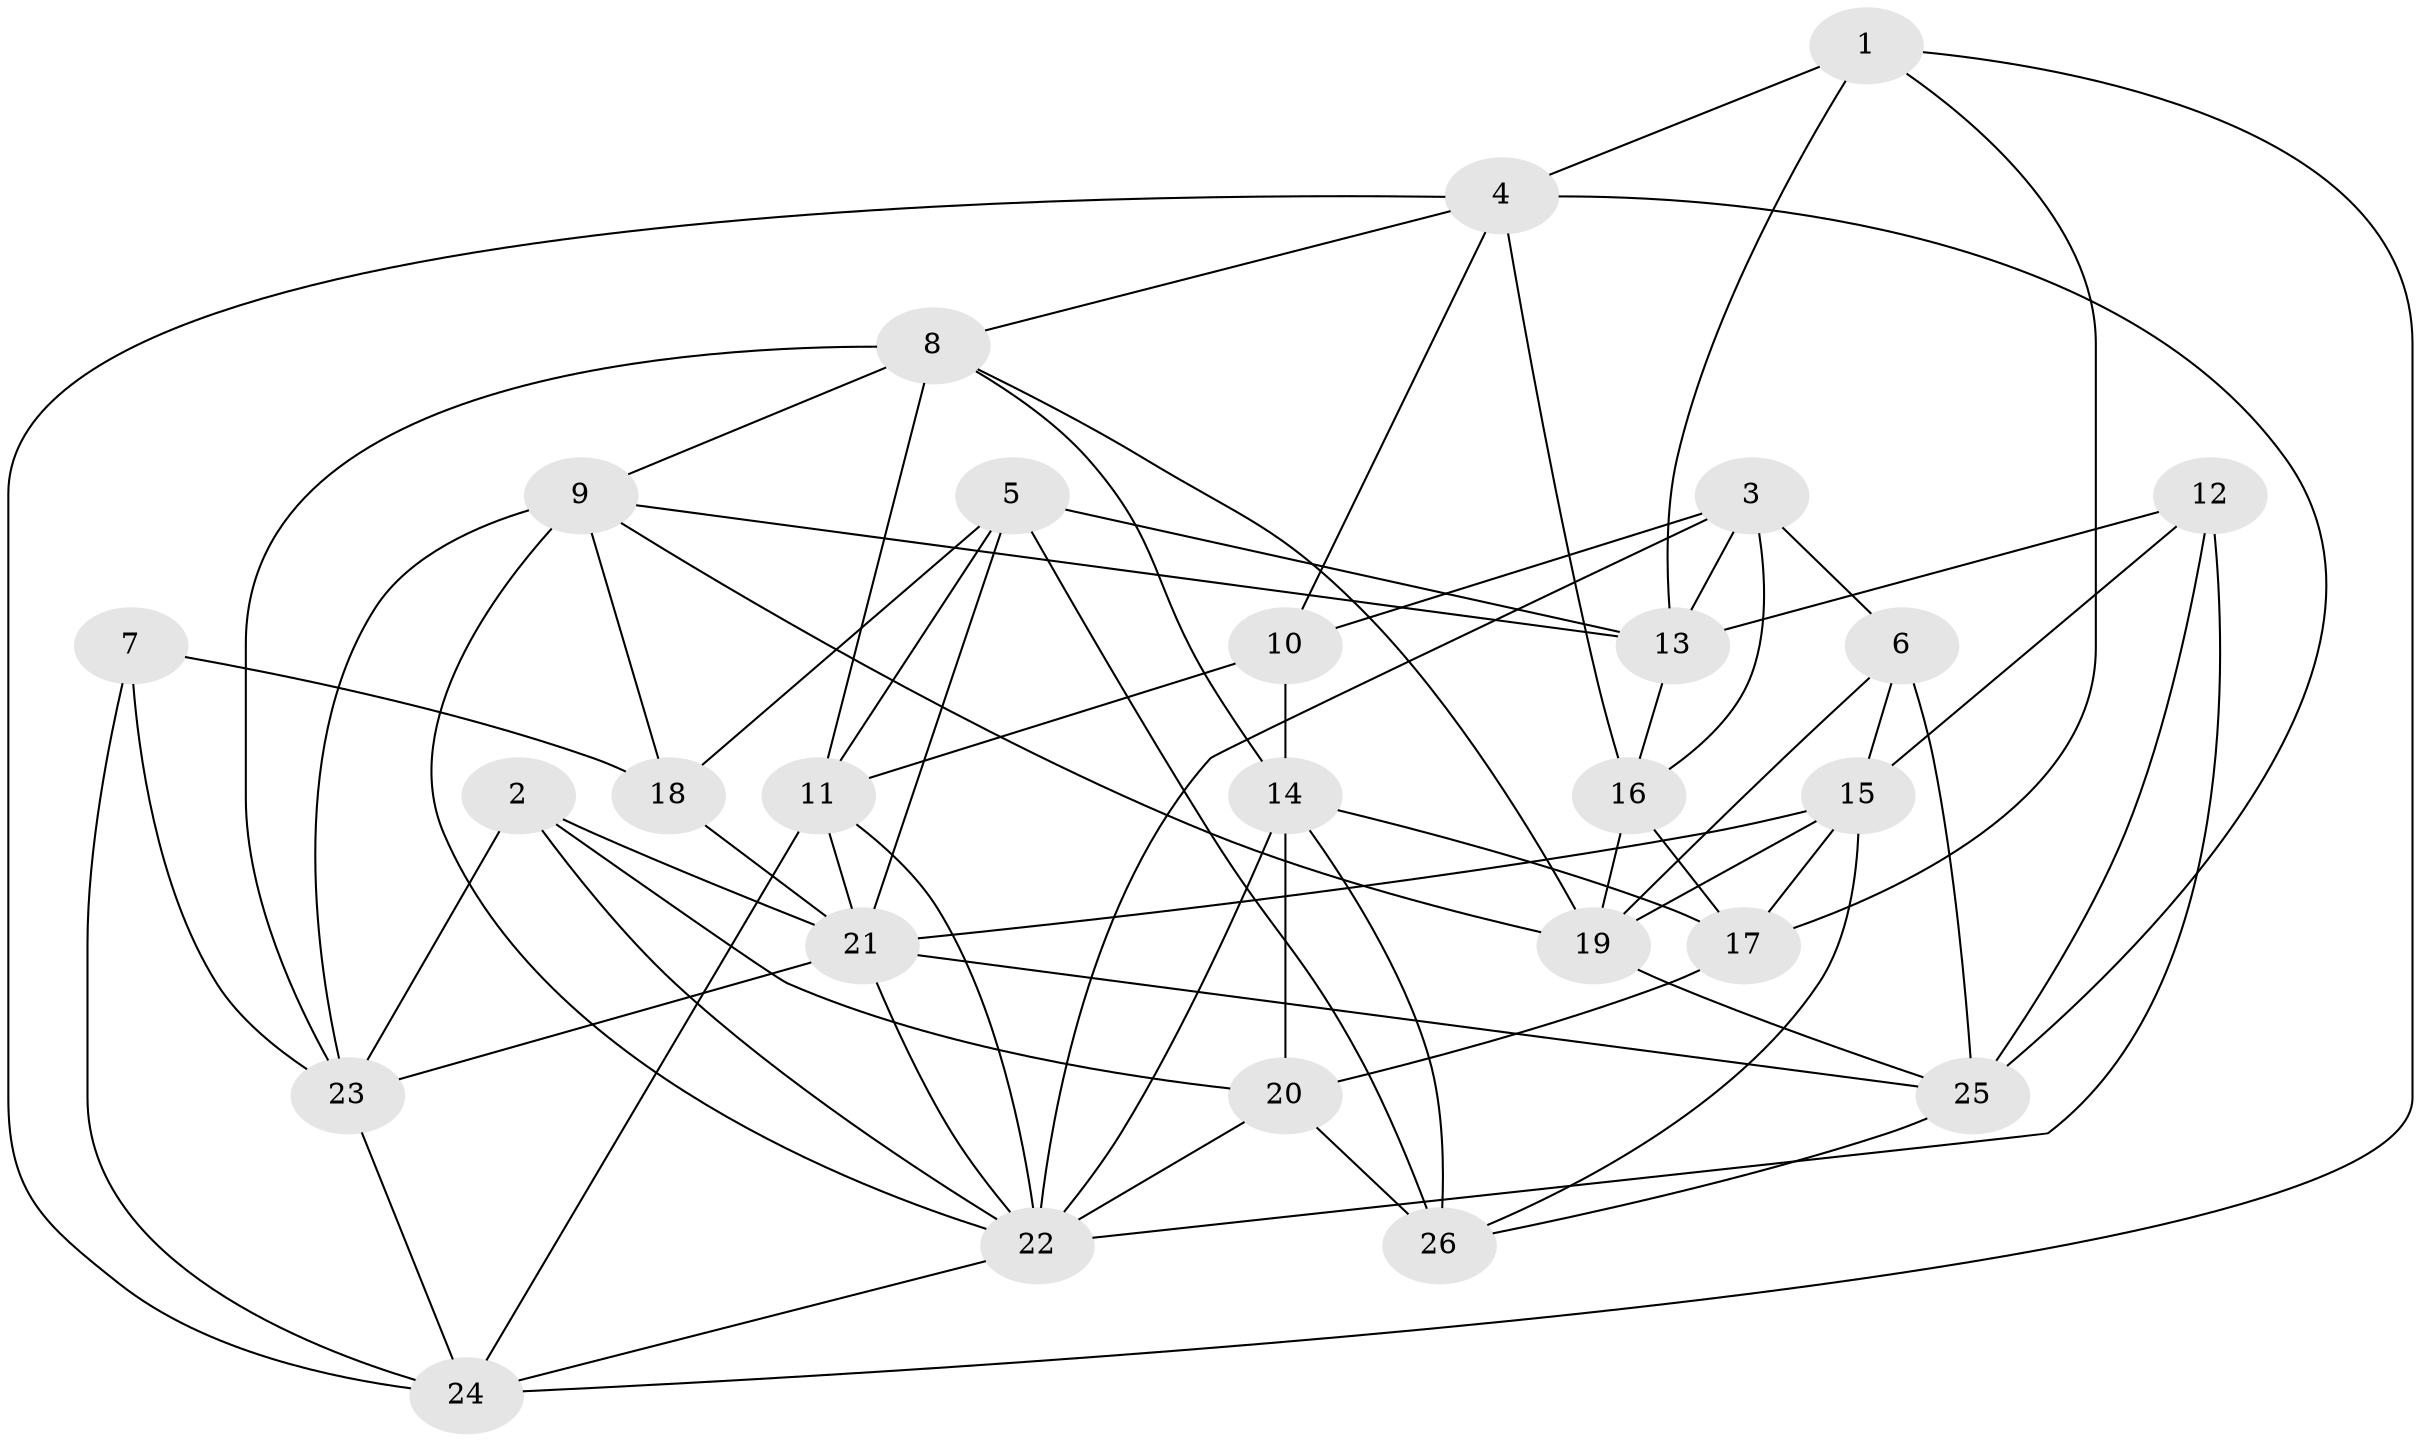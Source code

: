 // original degree distribution, {4: 1.0}
// Generated by graph-tools (version 1.1) at 2025/27/03/09/25 03:27:01]
// undirected, 26 vertices, 70 edges
graph export_dot {
graph [start="1"]
  node [color=gray90,style=filled];
  1;
  2;
  3;
  4;
  5;
  6;
  7;
  8;
  9;
  10;
  11;
  12;
  13;
  14;
  15;
  16;
  17;
  18;
  19;
  20;
  21;
  22;
  23;
  24;
  25;
  26;
  1 -- 4 [weight=1.0];
  1 -- 13 [weight=1.0];
  1 -- 17 [weight=1.0];
  1 -- 24 [weight=1.0];
  2 -- 20 [weight=1.0];
  2 -- 21 [weight=1.0];
  2 -- 22 [weight=1.0];
  2 -- 23 [weight=1.0];
  3 -- 6 [weight=1.0];
  3 -- 10 [weight=3.0];
  3 -- 13 [weight=1.0];
  3 -- 16 [weight=1.0];
  3 -- 22 [weight=2.0];
  4 -- 8 [weight=1.0];
  4 -- 10 [weight=1.0];
  4 -- 16 [weight=1.0];
  4 -- 24 [weight=1.0];
  4 -- 25 [weight=1.0];
  5 -- 11 [weight=1.0];
  5 -- 13 [weight=1.0];
  5 -- 18 [weight=1.0];
  5 -- 21 [weight=2.0];
  5 -- 26 [weight=1.0];
  6 -- 15 [weight=1.0];
  6 -- 19 [weight=1.0];
  6 -- 25 [weight=1.0];
  7 -- 18 [weight=2.0];
  7 -- 23 [weight=1.0];
  7 -- 24 [weight=1.0];
  8 -- 9 [weight=1.0];
  8 -- 11 [weight=1.0];
  8 -- 14 [weight=1.0];
  8 -- 19 [weight=1.0];
  8 -- 23 [weight=1.0];
  9 -- 13 [weight=1.0];
  9 -- 18 [weight=1.0];
  9 -- 19 [weight=1.0];
  9 -- 22 [weight=1.0];
  9 -- 23 [weight=1.0];
  10 -- 11 [weight=1.0];
  10 -- 14 [weight=1.0];
  11 -- 21 [weight=1.0];
  11 -- 22 [weight=1.0];
  11 -- 24 [weight=1.0];
  12 -- 13 [weight=1.0];
  12 -- 15 [weight=1.0];
  12 -- 22 [weight=1.0];
  12 -- 25 [weight=1.0];
  13 -- 16 [weight=1.0];
  14 -- 17 [weight=1.0];
  14 -- 20 [weight=1.0];
  14 -- 22 [weight=1.0];
  14 -- 26 [weight=1.0];
  15 -- 17 [weight=1.0];
  15 -- 19 [weight=1.0];
  15 -- 21 [weight=1.0];
  15 -- 26 [weight=1.0];
  16 -- 17 [weight=2.0];
  16 -- 19 [weight=1.0];
  17 -- 20 [weight=1.0];
  18 -- 21 [weight=2.0];
  19 -- 25 [weight=1.0];
  20 -- 22 [weight=1.0];
  20 -- 26 [weight=2.0];
  21 -- 22 [weight=1.0];
  21 -- 23 [weight=1.0];
  21 -- 25 [weight=1.0];
  22 -- 24 [weight=1.0];
  23 -- 24 [weight=1.0];
  25 -- 26 [weight=1.0];
}
